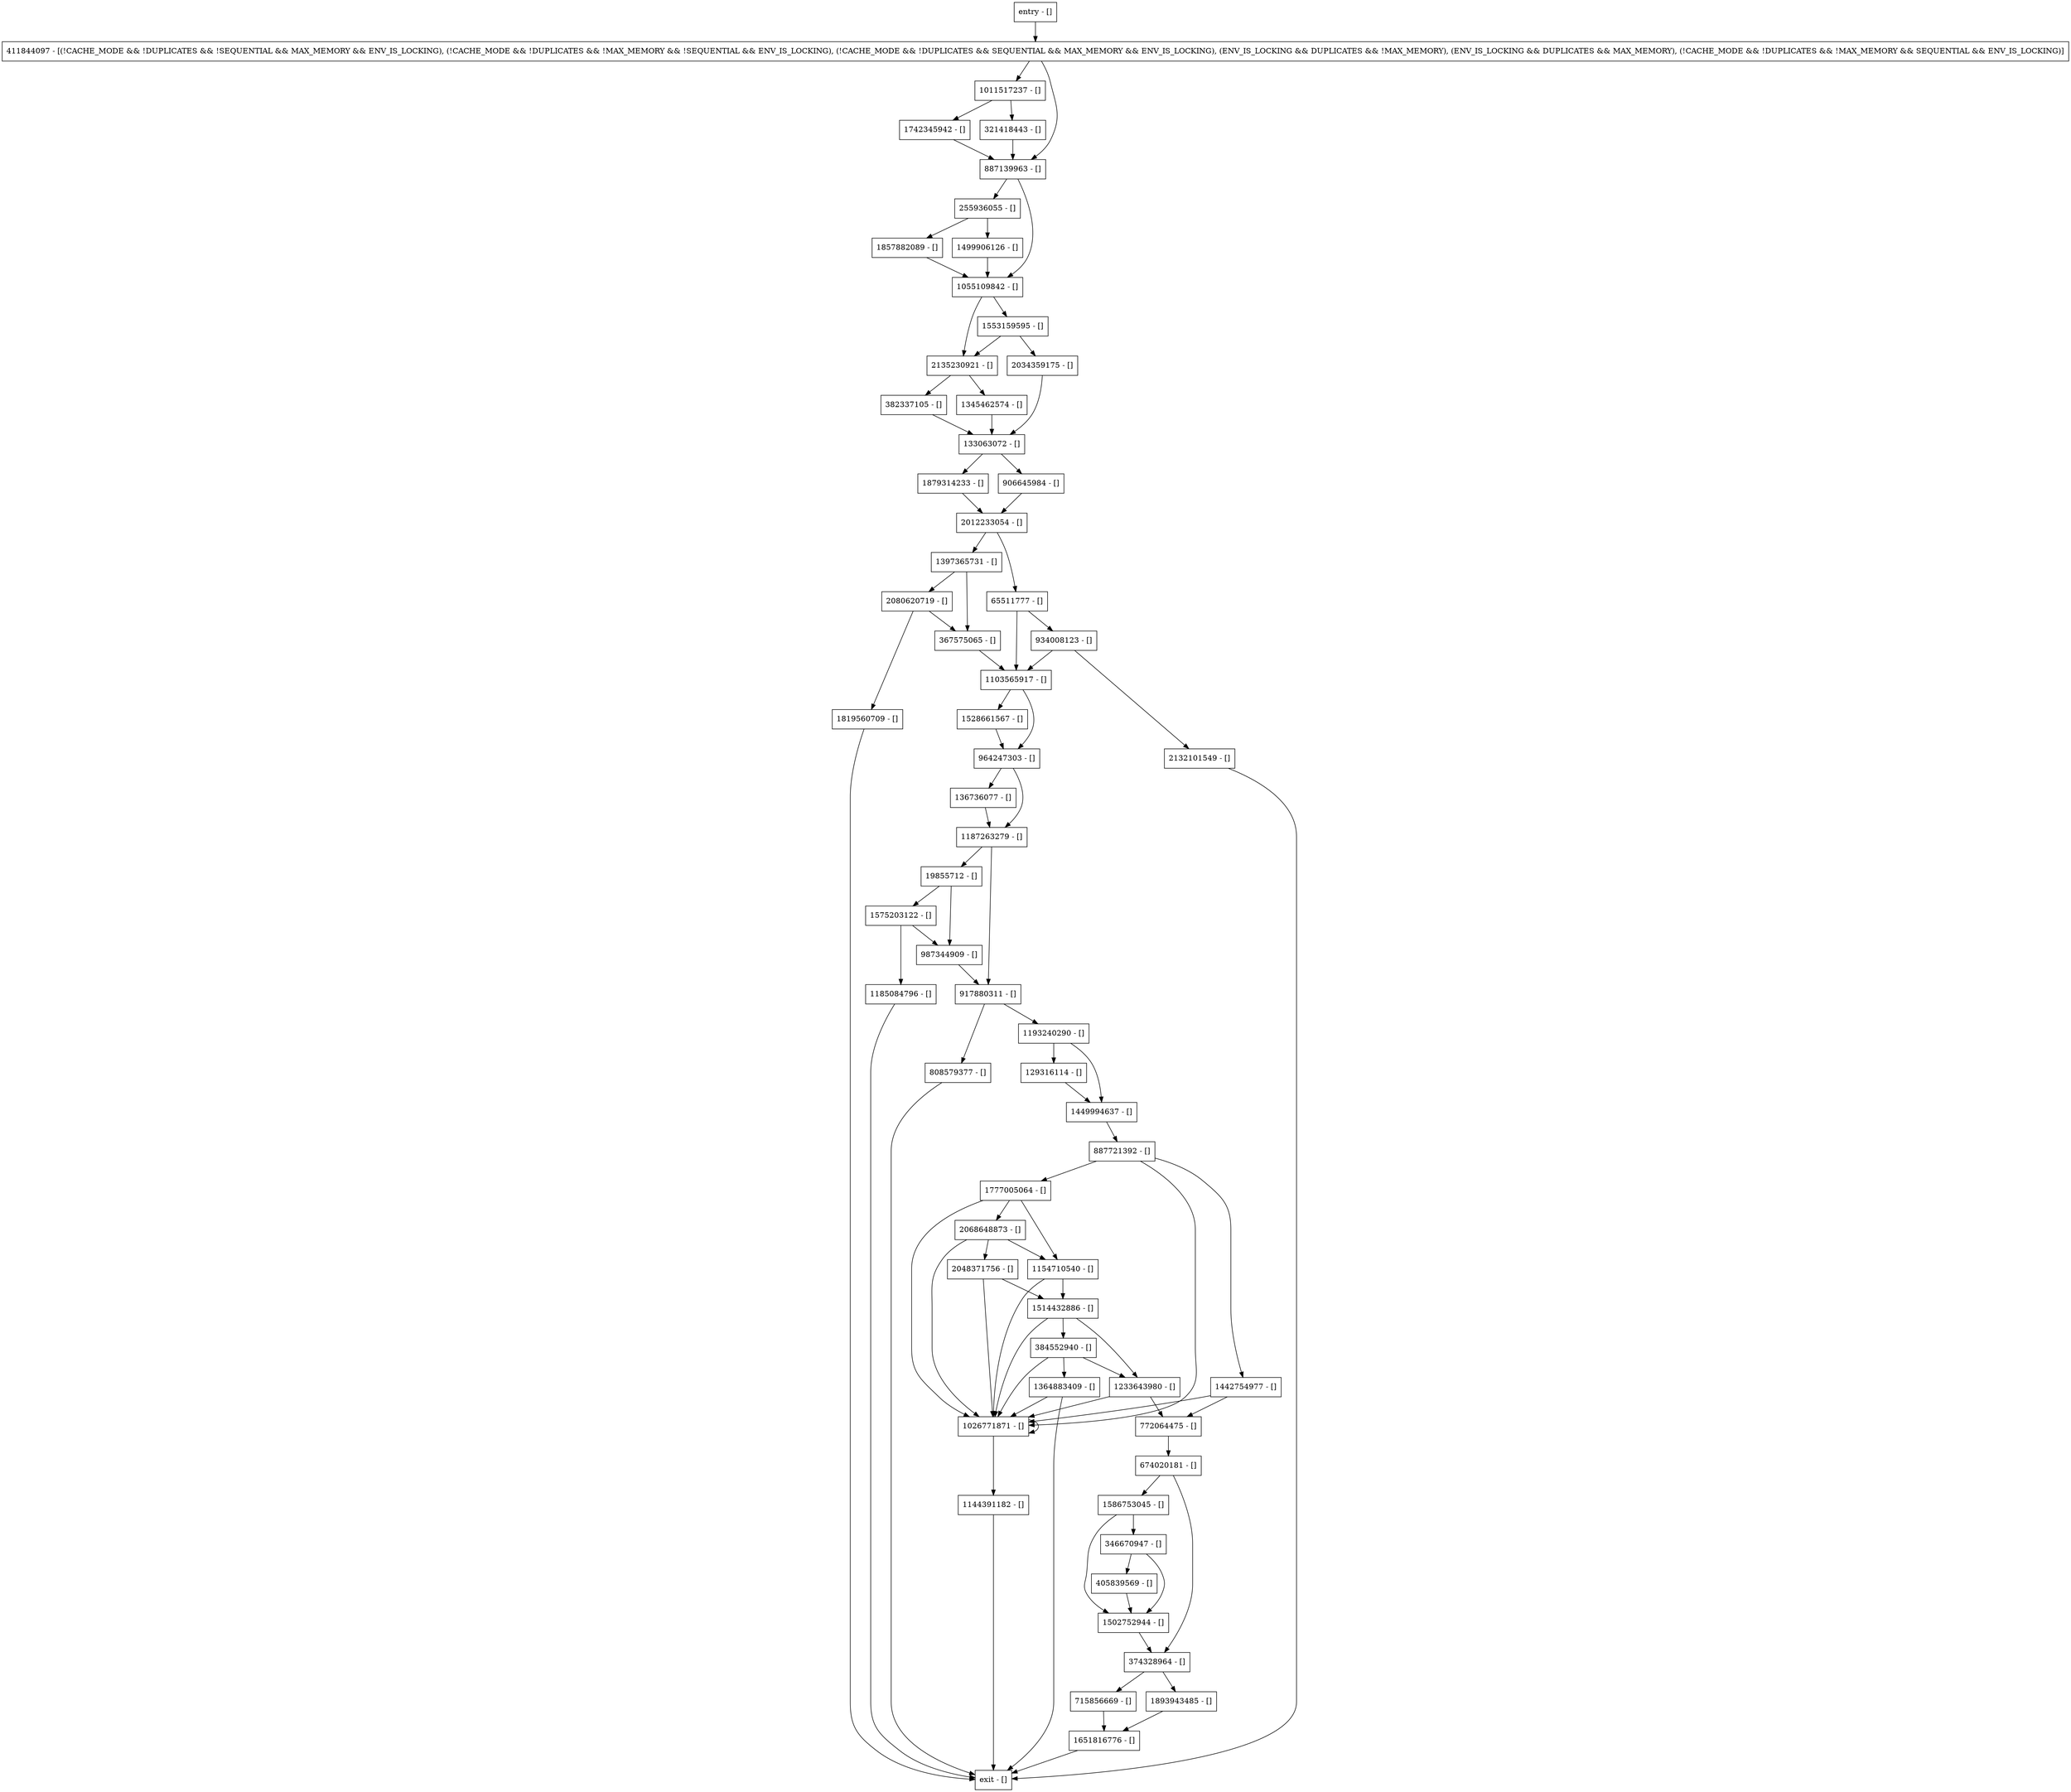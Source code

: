 digraph serialLogWork {
node [shape=record];
2048371756 [label="2048371756 - []"];
136736077 [label="136736077 - []"];
374328964 [label="374328964 - []"];
19855712 [label="19855712 - []"];
1575203122 [label="1575203122 - []"];
1103565917 [label="1103565917 - []"];
1011517237 [label="1011517237 - []"];
405839569 [label="405839569 - []"];
1651816776 [label="1651816776 - []"];
255936055 [label="255936055 - []"];
1449994637 [label="1449994637 - []"];
321418443 [label="321418443 - []"];
129316114 [label="129316114 - []"];
1777005064 [label="1777005064 - []"];
1345462574 [label="1345462574 - []"];
1442754977 [label="1442754977 - []"];
1819560709 [label="1819560709 - []"];
382337105 [label="382337105 - []"];
772064475 [label="772064475 - []"];
entry [label="entry - []"];
exit [label="exit - []"];
1055109842 [label="1055109842 - []"];
1154710540 [label="1154710540 - []"];
1879314233 [label="1879314233 - []"];
1364883409 [label="1364883409 - []"];
1893943485 [label="1893943485 - []"];
2132101549 [label="2132101549 - []"];
906645984 [label="906645984 - []"];
2068648873 [label="2068648873 - []"];
1397365731 [label="1397365731 - []"];
887139963 [label="887139963 - []"];
133063072 [label="133063072 - []"];
1499906126 [label="1499906126 - []"];
2135230921 [label="2135230921 - []"];
65511777 [label="65511777 - []"];
1553159595 [label="1553159595 - []"];
1528661567 [label="1528661567 - []"];
384552940 [label="384552940 - []"];
1144391182 [label="1144391182 - []"];
917880311 [label="917880311 - []"];
1502752944 [label="1502752944 - []"];
715856669 [label="715856669 - []"];
964247303 [label="964247303 - []"];
1742345942 [label="1742345942 - []"];
987344909 [label="987344909 - []"];
934008123 [label="934008123 - []"];
367575065 [label="367575065 - []"];
674020181 [label="674020181 - []"];
1233643980 [label="1233643980 - []"];
1857882089 [label="1857882089 - []"];
1026771871 [label="1026771871 - []"];
1187263279 [label="1187263279 - []"];
2012233054 [label="2012233054 - []"];
887721392 [label="887721392 - []"];
2034359175 [label="2034359175 - []"];
1185084796 [label="1185084796 - []"];
346670947 [label="346670947 - []"];
1514432886 [label="1514432886 - []"];
2080620719 [label="2080620719 - []"];
1586753045 [label="1586753045 - []"];
1193240290 [label="1193240290 - []"];
411844097 [label="411844097 - [(!CACHE_MODE && !DUPLICATES && !SEQUENTIAL && MAX_MEMORY && ENV_IS_LOCKING), (!CACHE_MODE && !DUPLICATES && !MAX_MEMORY && !SEQUENTIAL && ENV_IS_LOCKING), (!CACHE_MODE && !DUPLICATES && SEQUENTIAL && MAX_MEMORY && ENV_IS_LOCKING), (ENV_IS_LOCKING && DUPLICATES && !MAX_MEMORY), (ENV_IS_LOCKING && DUPLICATES && MAX_MEMORY), (!CACHE_MODE && !DUPLICATES && !MAX_MEMORY && SEQUENTIAL && ENV_IS_LOCKING)]"];
808579377 [label="808579377 - []"];
entry;
exit;
2048371756 -> 1514432886;
2048371756 -> 1026771871;
136736077 -> 1187263279;
374328964 -> 715856669;
374328964 -> 1893943485;
19855712 -> 987344909;
19855712 -> 1575203122;
1575203122 -> 987344909;
1575203122 -> 1185084796;
1103565917 -> 964247303;
1103565917 -> 1528661567;
1011517237 -> 1742345942;
1011517237 -> 321418443;
405839569 -> 1502752944;
1651816776 -> exit;
255936055 -> 1499906126;
255936055 -> 1857882089;
1449994637 -> 887721392;
321418443 -> 887139963;
129316114 -> 1449994637;
1777005064 -> 1026771871;
1777005064 -> 1154710540;
1777005064 -> 2068648873;
1345462574 -> 133063072;
1442754977 -> 772064475;
1442754977 -> 1026771871;
1819560709 -> exit;
382337105 -> 133063072;
772064475 -> 674020181;
entry -> 411844097;
1055109842 -> 2135230921;
1055109842 -> 1553159595;
1154710540 -> 1514432886;
1154710540 -> 1026771871;
1879314233 -> 2012233054;
1364883409 -> exit;
1364883409 -> 1026771871;
1893943485 -> 1651816776;
2132101549 -> exit;
906645984 -> 2012233054;
2068648873 -> 2048371756;
2068648873 -> 1026771871;
2068648873 -> 1154710540;
1397365731 -> 2080620719;
1397365731 -> 367575065;
887139963 -> 1055109842;
887139963 -> 255936055;
133063072 -> 1879314233;
133063072 -> 906645984;
1499906126 -> 1055109842;
2135230921 -> 1345462574;
2135230921 -> 382337105;
65511777 -> 934008123;
65511777 -> 1103565917;
1553159595 -> 2135230921;
1553159595 -> 2034359175;
1528661567 -> 964247303;
384552940 -> 1026771871;
384552940 -> 1364883409;
384552940 -> 1233643980;
1144391182 -> exit;
917880311 -> 1193240290;
917880311 -> 808579377;
1502752944 -> 374328964;
715856669 -> 1651816776;
964247303 -> 136736077;
964247303 -> 1187263279;
1742345942 -> 887139963;
987344909 -> 917880311;
934008123 -> 2132101549;
934008123 -> 1103565917;
367575065 -> 1103565917;
674020181 -> 374328964;
674020181 -> 1586753045;
1233643980 -> 772064475;
1233643980 -> 1026771871;
1857882089 -> 1055109842;
1026771871 -> 1026771871;
1026771871 -> 1144391182;
1187263279 -> 19855712;
1187263279 -> 917880311;
2012233054 -> 1397365731;
2012233054 -> 65511777;
887721392 -> 1777005064;
887721392 -> 1442754977;
887721392 -> 1026771871;
2034359175 -> 133063072;
1185084796 -> exit;
346670947 -> 405839569;
346670947 -> 1502752944;
1514432886 -> 1026771871;
1514432886 -> 384552940;
1514432886 -> 1233643980;
2080620719 -> 1819560709;
2080620719 -> 367575065;
1586753045 -> 346670947;
1586753045 -> 1502752944;
1193240290 -> 1449994637;
1193240290 -> 129316114;
411844097 -> 1011517237;
411844097 -> 887139963;
808579377 -> exit;
}
